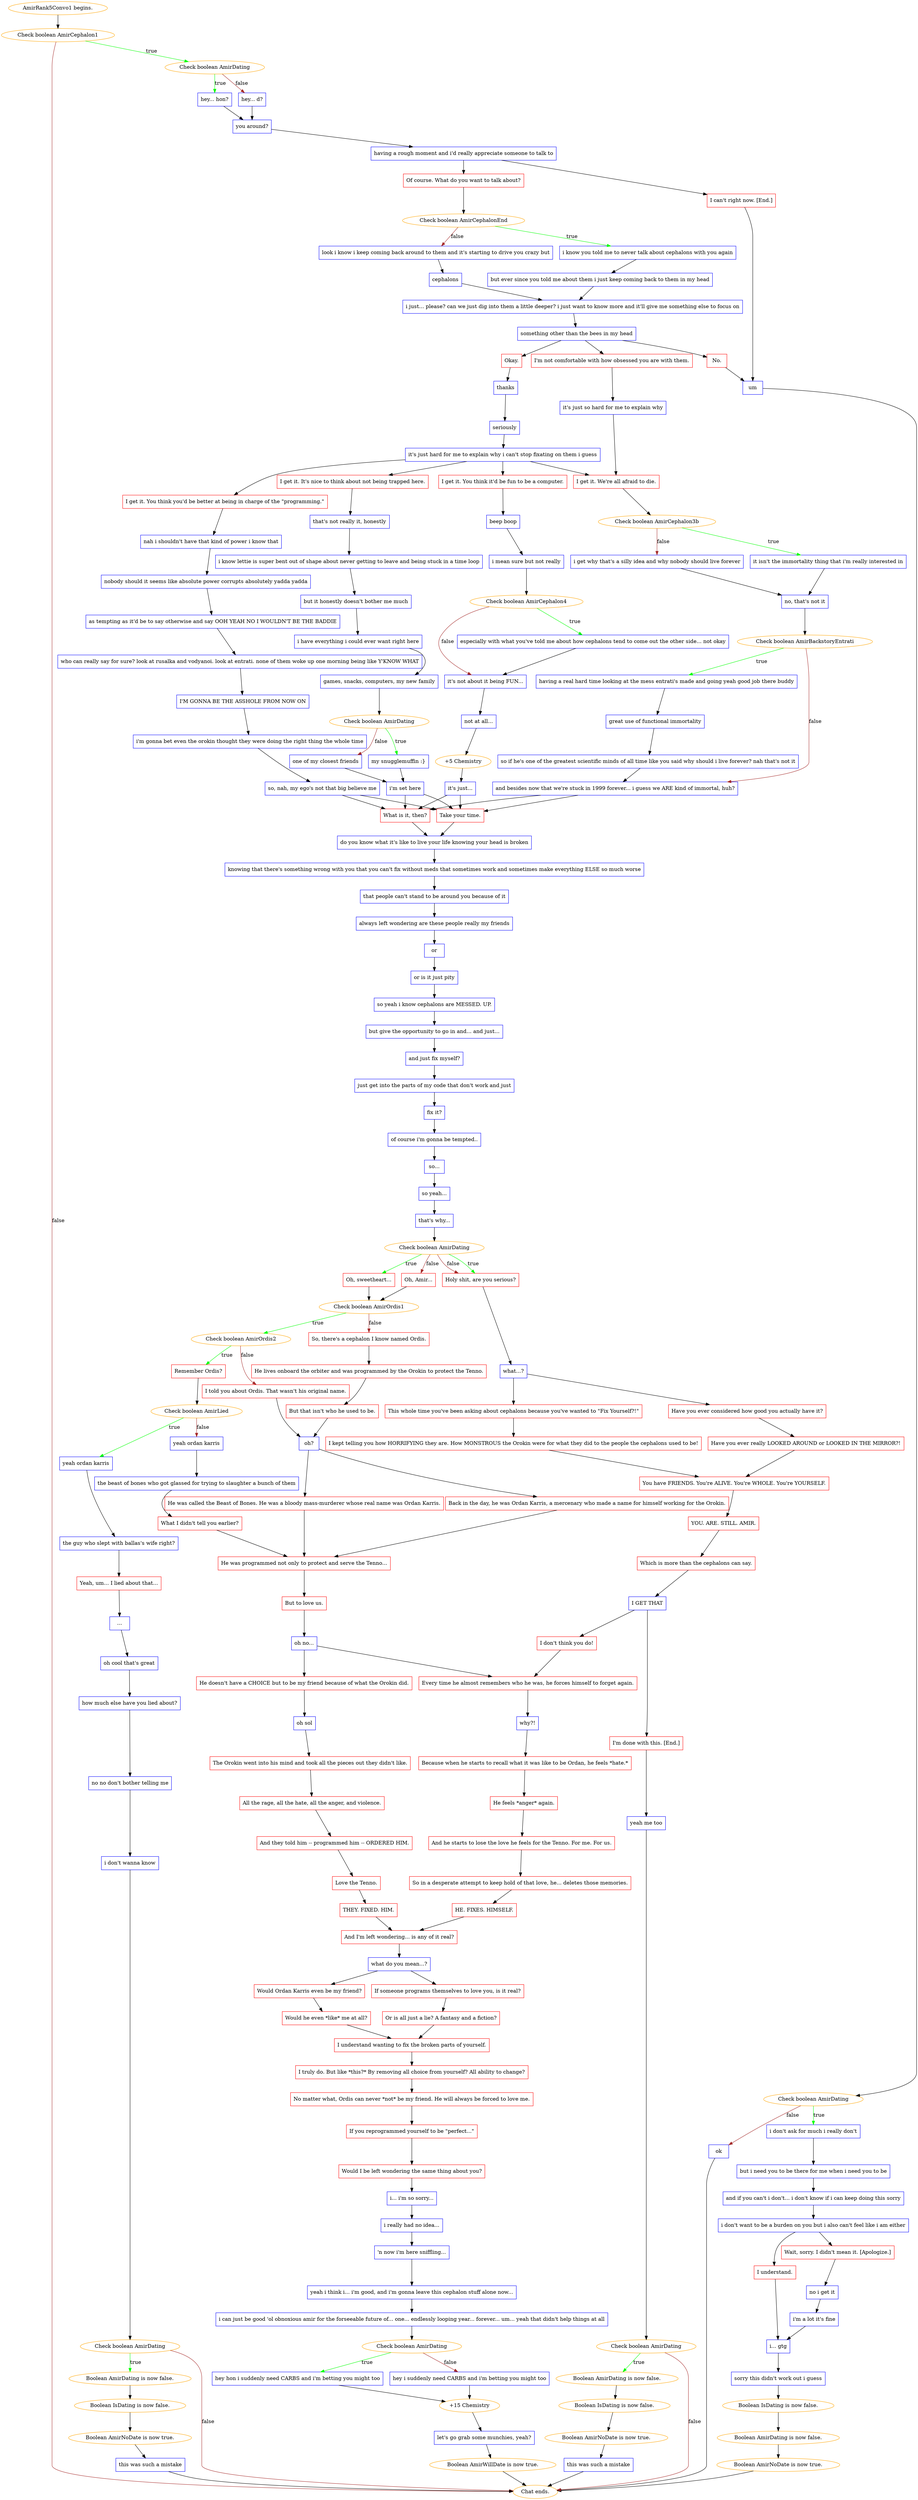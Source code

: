 digraph {
	"AmirRank5Convo1 begins." [color=orange];
		"AmirRank5Convo1 begins." -> 2416;
	2416 [label="Check boolean AmirCephalon1",color=orange];
		2416 -> 2417 [label=true,color=green];
		2416 -> "Chat ends." [label=false,color=brown];
	2417 [label="Check boolean AmirDating",color=orange];
		2417 -> 2419 [label=true,color=green];
		2417 -> 2420 [label=false,color=brown];
	"Chat ends." [color=orange];
	2419 [label="hey... hon?",shape=box,color=blue];
		2419 -> 2422;
	2420 [label="hey... d?",shape=box,color=blue];
		2420 -> 2422;
	2422 [label="you around?",shape=box,color=blue];
		2422 -> 2424;
	2424 [label="having a rough moment and i'd really appreciate someone to talk to",shape=box,color=blue];
		2424 -> 2426;
		2424 -> 2427;
	2426 [label="I can't right now. [End.]",shape=box,color=red];
		2426 -> 2438;
	2427 [label="Of course. What do you want to talk about?",shape=box,color=red];
		2427 -> 2428;
	2438 [label="um",shape=box,color=blue];
		2438 -> 2439;
	2428 [label="Check boolean AmirCephalonEnd",color=orange];
		2428 -> 2430 [label=true,color=green];
		2428 -> 2429 [label=false,color=brown];
	2439 [label="Check boolean AmirDating",color=orange];
		2439 -> 2440 [label=true,color=green];
		2439 -> 2441 [label=false,color=brown];
	2430 [label="i know you told me to never talk about cephalons with you again",shape=box,color=blue];
		2430 -> 2431;
	2429 [label="look i know i keep coming back around to them and it's starting to drive you crazy but",shape=box,color=blue];
		2429 -> 2432;
	2440 [label="i don't ask for much i really don't",shape=box,color=blue];
		2440 -> 2444;
	2441 [label="ok",shape=box,color=blue];
		2441 -> "Chat ends.";
	2431 [label="but ever since you told me about them i just keep coming back to them in my head",shape=box,color=blue];
		2431 -> 2433;
	2432 [label="cephalons",shape=box,color=blue];
		2432 -> 2433;
	2444 [label="but i need you to be there for me when i need you to be",shape=box,color=blue];
		2444 -> 2445;
	2433 [label="i just... please? can we just dig into them a little deeper? i just want to know more and it'll give me something else to focus on",shape=box,color=blue];
		2433 -> 2434;
	2445 [label="and if you can't i don't... i don't know if i can keep doing this sorry",shape=box,color=blue];
		2445 -> 2446;
	2434 [label="something other than the bees in my head",shape=box,color=blue];
		2434 -> 2435;
		2434 -> 2436;
		2434 -> 2437;
	2446 [label="i don't want to be a burden on you but i also can't feel like i am either",shape=box,color=blue];
		2446 -> 2447;
		2446 -> 2448;
	2435 [label="No.",shape=box,color=red];
		2435 -> 2438;
	2436 [label="Okay.",shape=box,color=red];
		2436 -> 2457;
	2437 [label="I'm not comfortable with how obsessed you are with them.",shape=box,color=red];
		2437 -> 2464;
	2447 [label="I understand.",shape=box,color=red];
		2447 -> 2451;
	2448 [label="Wait, sorry. I didn't mean it. [Apologize.]",shape=box,color=red];
		2448 -> 2449;
	2457 [label="thanks",shape=box,color=blue];
		2457 -> 2458;
	2464 [label="it's just so hard for me to explain why",shape=box,color=blue];
		2464 -> 2460;
	2451 [label="i... gtg",shape=box,color=blue];
		2451 -> 2452;
	2449 [label="no i get it",shape=box,color=blue];
		2449 -> 2450;
	2458 [label="seriously",shape=box,color=blue];
		2458 -> 2459;
	2460 [label="I get it. We're all afraid to die.",shape=box,color=red];
		2460 -> 2465;
	2452 [label="sorry this didn't work out i guess",shape=box,color=blue];
		2452 -> "/EE/Types/Engine/ResetBooleanDialogueNode:IsDating:/EE/Types/Engine/ResetBooleanDialogueNode:AmirDating:/EE/Types/Engine/SetBooleanDialogueNode:AmirNoDate:Chat ends.";
	2450 [label="i'm a lot it's fine",shape=box,color=blue];
		2450 -> 2451;
	2459 [label="it's just hard for me to explain why i can't stop fixating on them i guess",shape=box,color=blue];
		2459 -> 2460;
		2459 -> 2461;
		2459 -> 2462;
		2459 -> 2463;
	2465 [label="Check boolean AmirCephalon3b",color=orange];
		2465 -> 2466 [label=true,color=green];
		2465 -> 2467 [label=false,color=brown];
	"/EE/Types/Engine/ResetBooleanDialogueNode:IsDating:/EE/Types/Engine/ResetBooleanDialogueNode:AmirDating:/EE/Types/Engine/SetBooleanDialogueNode:AmirNoDate:Chat ends." [label="Boolean IsDating is now false.",color=orange];
		"/EE/Types/Engine/ResetBooleanDialogueNode:IsDating:/EE/Types/Engine/ResetBooleanDialogueNode:AmirDating:/EE/Types/Engine/SetBooleanDialogueNode:AmirNoDate:Chat ends." -> "/EE/Types/Engine/ResetBooleanDialogueNode:AmirDating:/EE/Types/Engine/SetBooleanDialogueNode:AmirNoDate:Chat ends.";
	2461 [label="I get it. It's nice to think about not being trapped here.",shape=box,color=red];
		2461 -> 2474;
	2462 [label="I get it. You think you'd be better at being in charge of the \"programming.\"",shape=box,color=red];
		2462 -> 2484;
	2463 [label="I get it. You think it'd be fun to be a computer.",shape=box,color=red];
		2463 -> 2491;
	2466 [label="it isn't the immortality thing that i'm really interested in",shape=box,color=blue];
		2466 -> 2468;
	2467 [label="i get why that's a silly idea and why nobody should live forever",shape=box,color=blue];
		2467 -> 2468;
	"/EE/Types/Engine/ResetBooleanDialogueNode:AmirDating:/EE/Types/Engine/SetBooleanDialogueNode:AmirNoDate:Chat ends." [label="Boolean AmirDating is now false.",color=orange];
		"/EE/Types/Engine/ResetBooleanDialogueNode:AmirDating:/EE/Types/Engine/SetBooleanDialogueNode:AmirNoDate:Chat ends." -> "/EE/Types/Engine/SetBooleanDialogueNode:AmirNoDate:Chat ends.";
	2474 [label="that's not really it, honestly",shape=box,color=blue];
		2474 -> 2475;
	2484 [label="nah i shouldn't have that kind of power i know that",shape=box,color=blue];
		2484 -> 2485;
	2491 [label="beep boop",shape=box,color=blue];
		2491 -> 2492;
	2468 [label="no, that's not it",shape=box,color=blue];
		2468 -> 2469;
	"/EE/Types/Engine/SetBooleanDialogueNode:AmirNoDate:Chat ends." [label="Boolean AmirNoDate is now true.",color=orange];
		"/EE/Types/Engine/SetBooleanDialogueNode:AmirNoDate:Chat ends." -> "Chat ends.";
	2475 [label="i know lettie is super bent out of shape about never getting to leave and being stuck in a time loop",shape=box,color=blue];
		2475 -> 2476;
	2485 [label="nobody should it seems like absolute power corrupts absolutely yadda yadda",shape=box,color=blue];
		2485 -> 2486;
	2492 [label="i mean sure but not really",shape=box,color=blue];
		2492 -> 2493;
	2469 [label="Check boolean AmirBackstoryEntrati",color=orange];
		2469 -> 2470 [label=true,color=green];
		2469 -> 2473 [label=false,color=brown];
	2476 [label="but it honestly doesn't bother me much",shape=box,color=blue];
		2476 -> 2477;
	2486 [label="as tempting as it'd be to say otherwise and say OOH YEAH NO I WOULDN'T BE THE BADDIE",shape=box,color=blue];
		2486 -> 2487;
	2493 [label="Check boolean AmirCephalon4",color=orange];
		2493 -> 2494 [label=true,color=green];
		2493 -> 2495 [label=false,color=brown];
	2470 [label="having a real hard time looking at the mess entrati's made and going yeah good job there buddy",shape=box,color=blue];
		2470 -> 2471;
	2473 [label="and besides now that we're stuck in 1999 forever... i guess we ARE kind of immortal, huh?",shape=box,color=blue];
		2473 -> 2500;
		2473 -> 2501;
	2477 [label="i have everything i could ever want right here",shape=box,color=blue];
		2477 -> 2478;
	2487 [label="who can really say for sure? look at rusalka and vodyanoi. look at entrati. none of them woke up one morning being like Y'KNOW WHAT",shape=box,color=blue];
		2487 -> 2488;
	2494 [label="especially with what you've told me about how cephalons tend to come out the other side... not okay",shape=box,color=blue];
		2494 -> 2495;
	2495 [label="it's not about it being FUN...",shape=box,color=blue];
		2495 -> 2496;
	2471 [label="great use of functional immortality",shape=box,color=blue];
		2471 -> 2472;
	2500 [label="Take your time.",shape=box,color=red];
		2500 -> 2503;
	2501 [label="What is it, then?",shape=box,color=red];
		2501 -> 2503;
	2478 [label="games, snacks, computers, my new family",shape=box,color=blue];
		2478 -> 2479;
	2488 [label="I'M GONNA BE THE ASSHOLE FROM NOW ON",shape=box,color=blue];
		2488 -> 2489;
	2496 [label="not at all...",shape=box,color=blue];
		2496 -> 2497;
	2472 [label="so if he's one of the greatest scientific minds of all time like you said why should i live forever? nah that's not it",shape=box,color=blue];
		2472 -> 2473;
	2503 [label="do you know what it's like to live your life knowing your head is broken",shape=box,color=blue];
		2503 -> 2504;
	2479 [label="Check boolean AmirDating",color=orange];
		2479 -> 2480 [label=true,color=green];
		2479 -> 2481 [label=false,color=brown];
	2489 [label="i'm gonna bet even the orokin thought they were doing the right thing the whole time",shape=box,color=blue];
		2489 -> 2490;
	2497 [label="+5 Chemistry",color=orange];
		2497 -> 2498;
	2504 [label="knowing that there's something wrong with you that you can't fix without meds that sometimes work and sometimes make everything ELSE so much worse",shape=box,color=blue];
		2504 -> 2505;
	2480 [label="my snugglemuffin :}",shape=box,color=blue];
		2480 -> 2483;
	2481 [label="one of my closest friends",shape=box,color=blue];
		2481 -> 2483;
	2490 [label="so, nah, my ego's not that big believe me",shape=box,color=blue];
		2490 -> 2500;
		2490 -> 2501;
	2498 [label="it's just...",shape=box,color=blue];
		2498 -> 2500;
		2498 -> 2501;
	2505 [label="that people can't stand to be around you because of it",shape=box,color=blue];
		2505 -> 2506;
	2483 [label="i'm set here",shape=box,color=blue];
		2483 -> 2500;
		2483 -> 2501;
	2506 [label="always left wondering are these people really my friends",shape=box,color=blue];
		2506 -> 2507;
	2507 [label="or",shape=box,color=blue];
		2507 -> 2508;
	2508 [label="or is it just pity",shape=box,color=blue];
		2508 -> 2509;
	2509 [label="so yeah i know cephalons are MESSED. UP.",shape=box,color=blue];
		2509 -> 2510;
	2510 [label="but give the opportunity to go in and... and just...",shape=box,color=blue];
		2510 -> 2511;
	2511 [label="and just fix myself?",shape=box,color=blue];
		2511 -> 2512;
	2512 [label="just get into the parts of my code that don't work and just",shape=box,color=blue];
		2512 -> 2513;
	2513 [label="fix it?",shape=box,color=blue];
		2513 -> 2613;
	2613 [label="of course i'm gonna be tempted..",shape=box,color=blue];
		2613 -> 2514;
	2514 [label="so...",shape=box,color=blue];
		2514 -> 2515;
	2515 [label="so yeah...",shape=box,color=blue];
		2515 -> 2516;
	2516 [label="that's why...",shape=box,color=blue];
		2516 -> 2518;
	2518 [label="Check boolean AmirDating",color=orange];
		2518 -> 2519 [label=true,color=green];
		2518 -> 2521 [label=true,color=green];
		2518 -> 2520 [label=false,color=brown];
		2518 -> 2521 [label=false,color=brown];
	2519 [label="Oh, sweetheart...",shape=box,color=red];
		2519 -> 2522;
	2521 [label="Holy shit, are you serious?",shape=box,color=red];
		2521 -> 2595;
	2520 [label="Oh, Amir...",shape=box,color=red];
		2520 -> 2522;
	2522 [label="Check boolean AmirOrdis1",color=orange];
		2522 -> 2523 [label=true,color=green];
		2522 -> 2524 [label=false,color=brown];
	2595 [label="what...?",shape=box,color=blue];
		2595 -> 2596;
		2595 -> 2597;
	2523 [label="Check boolean AmirOrdis2",color=orange];
		2523 -> 2525 [label=true,color=green];
		2523 -> 2546 [label=false,color=brown];
	2524 [label="So, there's a cephalon I know named Ordis.",shape=box,color=red];
		2524 -> 2548;
	2596 [label="This whole time you've been asking about cephalons because you've wanted to \"Fix Yourself?!\"",shape=box,color=red];
		2596 -> 2598;
	2597 [label="Have you ever considered how good you actually have it?",shape=box,color=red];
		2597 -> 2599;
	2525 [label="Remember Ordis?",shape=box,color=red];
		2525 -> 2526;
	2546 [label="I told you about Ordis. That wasn't his original name.",shape=box,color=red];
		2546 -> 2547;
	2548 [label="He lives onboard the orbiter and was programmed by the Orokin to protect the Tenno.",shape=box,color=red];
		2548 -> 2549;
	2598 [label="I kept telling you how HORRIFYING they are. How MONSTROUS the Orokin were for what they did to the people the cephalons used to be!",shape=box,color=red];
		2598 -> 2600;
	2599 [label="Have you ever really LOOKED AROUND or LOOKED IN THE MIRROR?!",shape=box,color=red];
		2599 -> 2600;
	2526 [label="Check boolean AmirLied",color=orange];
		2526 -> 2527 [label=true,color=green];
		2526 -> 2528 [label=false,color=brown];
	2547 [label="oh?",shape=box,color=blue];
		2547 -> 2550;
		2547 -> 2551;
	2549 [label="But that isn't who he used to be.",shape=box,color=red];
		2549 -> 2547;
	2600 [label="You have FRIENDS. You're ALIVE. You're WHOLE. You're YOURSELF.",shape=box,color=red];
		2600 -> 2610;
	2527 [label="yeah ordan karris",shape=box,color=blue];
		2527 -> 2529;
	2528 [label="yeah ordan karris",shape=box,color=blue];
		2528 -> 2531;
	2550 [label="He was called the Beast of Bones. He was a bloody mass-murderer whose real name was Ordan Karris.",shape=box,color=red];
		2550 -> 2552;
	2551 [label="Back in the day, he was Ordan Karris, a mercenary who made a name for himself working for the Orokin.",shape=box,color=red];
		2551 -> 2552;
	2610 [label="YOU. ARE. STILL. AMIR.",shape=box,color=red];
		2610 -> 2601;
	2529 [label="the guy who slept with ballas's wife right?",shape=box,color=blue];
		2529 -> 2530;
	2531 [label="the beast of bones who got glassed for trying to slaughter a bunch of them",shape=box,color=blue];
		2531 -> 2545;
	2552 [label="He was programmed not only to protect and serve the Tenno...",shape=box,color=red];
		2552 -> 2553;
	2601 [label="Which is more than the cephalons can say.",shape=box,color=red];
		2601 -> 2602;
	2530 [label="Yeah, um... I lied about that...",shape=box,color=red];
		2530 -> 2532;
	2545 [label="What I didn't tell you earlier?",shape=box,color=red];
		2545 -> 2552;
	2553 [label="But to love us.",shape=box,color=red];
		2553 -> 2554;
	2602 [label="I GET THAT",shape=box,color=blue];
		2602 -> 2604;
		2602 -> 1146;
	2532 [label="...",shape=box,color=blue];
		2532 -> 2533;
	2554 [label="oh no...",shape=box,color=blue];
		2554 -> 2555;
		2554 -> 2556;
	2604 [label="I'm done with this. [End.]",shape=box,color=red];
		2604 -> 2606;
	1146 [label="I don't think you do!",shape=box,color=red];
		1146 -> 2556;
	2533 [label="oh cool that's great",shape=box,color=blue];
		2533 -> 2534;
	2555 [label="He doesn't have a CHOICE but to be my friend because of what the Orokin did.",shape=box,color=red];
		2555 -> 2557;
	2556 [label="Every time he almost remembers who he was, he forces himself to forget again.",shape=box,color=red];
		2556 -> 2558;
	2606 [label="yeah me too",shape=box,color=blue];
		2606 -> 2605;
	2534 [label="how much else have you lied about?",shape=box,color=blue];
		2534 -> 2535;
	2557 [label="oh sol",shape=box,color=blue];
		2557 -> 2559;
	2558 [label="why?!",shape=box,color=blue];
		2558 -> 2560;
	2605 [label="Check boolean AmirDating",color=orange];
		2605 -> "/EE/Types/Engine/ResetBooleanDialogueNode:AmirDating:/EE/Types/Engine/ResetBooleanDialogueNode:IsDating:/EE/Types/Engine/SetBooleanDialogueNode:AmirNoDate:2611" [label=true,color=green];
		2605 -> "Chat ends." [label=false,color=brown];
	2535 [label="no no don't bother telling me",shape=box,color=blue];
		2535 -> 2536;
	2559 [label="The Orokin went into his mind and took all the pieces out they didn't like.",shape=box,color=red];
		2559 -> 2561;
	2560 [label="Because when he starts to recall what it was like to be Ordan, he feels *hate.*",shape=box,color=red];
		2560 -> 2562;
	"/EE/Types/Engine/ResetBooleanDialogueNode:AmirDating:/EE/Types/Engine/ResetBooleanDialogueNode:IsDating:/EE/Types/Engine/SetBooleanDialogueNode:AmirNoDate:2611" [label="Boolean AmirDating is now false.",color=orange];
		"/EE/Types/Engine/ResetBooleanDialogueNode:AmirDating:/EE/Types/Engine/ResetBooleanDialogueNode:IsDating:/EE/Types/Engine/SetBooleanDialogueNode:AmirNoDate:2611" -> "/EE/Types/Engine/ResetBooleanDialogueNode:IsDating:/EE/Types/Engine/SetBooleanDialogueNode:AmirNoDate:2611";
	2536 [label="i don't wanna know",shape=box,color=blue];
		2536 -> 2537;
	2561 [label="All the rage, all the hate, all the anger, and violence.",shape=box,color=red];
		2561 -> 2563;
	2562 [label="He feels *anger* again.",shape=box,color=red];
		2562 -> 2564;
	"/EE/Types/Engine/ResetBooleanDialogueNode:IsDating:/EE/Types/Engine/SetBooleanDialogueNode:AmirNoDate:2611" [label="Boolean IsDating is now false.",color=orange];
		"/EE/Types/Engine/ResetBooleanDialogueNode:IsDating:/EE/Types/Engine/SetBooleanDialogueNode:AmirNoDate:2611" -> "/EE/Types/Engine/SetBooleanDialogueNode:AmirNoDate:2611";
	2537 [label="Check boolean AmirDating",color=orange];
		2537 -> "/EE/Types/Engine/ResetBooleanDialogueNode:AmirDating:/EE/Types/Engine/ResetBooleanDialogueNode:IsDating:/EE/Types/Engine/SetBooleanDialogueNode:AmirNoDate:2542" [label=true,color=green];
		2537 -> "Chat ends." [label=false,color=brown];
	2563 [label="And they told him -- programmed him -- ORDERED HIM.",shape=box,color=red];
		2563 -> 2565;
	2564 [label="And he starts to lose the love he feels for the Tenno. For me. For us.",shape=box,color=red];
		2564 -> 2566;
	"/EE/Types/Engine/SetBooleanDialogueNode:AmirNoDate:2611" [label="Boolean AmirNoDate is now true.",color=orange];
		"/EE/Types/Engine/SetBooleanDialogueNode:AmirNoDate:2611" -> 2611;
	"/EE/Types/Engine/ResetBooleanDialogueNode:AmirDating:/EE/Types/Engine/ResetBooleanDialogueNode:IsDating:/EE/Types/Engine/SetBooleanDialogueNode:AmirNoDate:2542" [label="Boolean AmirDating is now false.",color=orange];
		"/EE/Types/Engine/ResetBooleanDialogueNode:AmirDating:/EE/Types/Engine/ResetBooleanDialogueNode:IsDating:/EE/Types/Engine/SetBooleanDialogueNode:AmirNoDate:2542" -> "/EE/Types/Engine/ResetBooleanDialogueNode:IsDating:/EE/Types/Engine/SetBooleanDialogueNode:AmirNoDate:2542";
	2565 [label="Love the Tenno.",shape=box,color=red];
		2565 -> 2567;
	2566 [label="So in a desperate attempt to keep hold of that love, he... deletes those memories.",shape=box,color=red];
		2566 -> 2568;
	2611 [label="this was such a mistake",shape=box,color=blue];
		2611 -> "Chat ends.";
	"/EE/Types/Engine/ResetBooleanDialogueNode:IsDating:/EE/Types/Engine/SetBooleanDialogueNode:AmirNoDate:2542" [label="Boolean IsDating is now false.",color=orange];
		"/EE/Types/Engine/ResetBooleanDialogueNode:IsDating:/EE/Types/Engine/SetBooleanDialogueNode:AmirNoDate:2542" -> "/EE/Types/Engine/SetBooleanDialogueNode:AmirNoDate:2542";
	2567 [label="THEY. FIXED. HIM.",shape=box,color=red];
		2567 -> 2569;
	2568 [label="HE. FIXES. HIMSELF.",shape=box,color=red];
		2568 -> 2569;
	"/EE/Types/Engine/SetBooleanDialogueNode:AmirNoDate:2542" [label="Boolean AmirNoDate is now true.",color=orange];
		"/EE/Types/Engine/SetBooleanDialogueNode:AmirNoDate:2542" -> 2542;
	2569 [label="And I'm left wondering... is any of it real?",shape=box,color=red];
		2569 -> 2570;
	2542 [label="this was such a mistake",shape=box,color=blue];
		2542 -> "Chat ends.";
	2570 [label="what do you mean...?",shape=box,color=blue];
		2570 -> 2571;
		2570 -> 2572;
	2571 [label="Would Ordan Karris even be my friend?",shape=box,color=red];
		2571 -> 2574;
	2572 [label="If someone programs themselves to love you, is it real?",shape=box,color=red];
		2572 -> 2575;
	2574 [label="Would he even *like* me at all?",shape=box,color=red];
		2574 -> 2576;
	2575 [label="Or is all just a lie? A fantasy and a fiction?",shape=box,color=red];
		2575 -> 2576;
	2576 [label="I understand wanting to fix the broken parts of yourself.",shape=box,color=red];
		2576 -> 2577;
	2577 [label="I truly do. But like *this?* By removing all choice from yourself? All ability to change?",shape=box,color=red];
		2577 -> 2578;
	2578 [label="No matter what, Ordis can never *not* be my friend. He will always be forced to love me.",shape=box,color=red];
		2578 -> 2579;
	2579 [label="If you reprogrammed yourself to be \"perfect...\"",shape=box,color=red];
		2579 -> 2580;
	2580 [label="Would I be left wondering the same thing about you?",shape=box,color=red];
		2580 -> 2581;
	2581 [label="i... i'm so sorry...",shape=box,color=blue];
		2581 -> 2582;
	2582 [label="i really had no idea...",shape=box,color=blue];
		2582 -> 2583;
	2583 [label="'n now i'm here sniffling...",shape=box,color=blue];
		2583 -> 2584;
	2584 [label="yeah i think i... i'm good, and i'm gonna leave this cephalon stuff alone now...",shape=box,color=blue];
		2584 -> 2585;
	2585 [label="i can just be good 'ol obnoxious amir for the forseeable future of... one... endlessly looping year... forever... um... yeah that didn't help things at all",shape=box,color=blue];
		2585 -> 2586;
	2586 [label="Check boolean AmirDating",color=orange];
		2586 -> 2587 [label=true,color=green];
		2586 -> 2588 [label=false,color=brown];
	2587 [label="hey hon i suddenly need CARBS and i'm betting you might too",shape=box,color=blue];
		2587 -> 2591;
	2588 [label="hey i suddenly need CARBS and i'm betting you might too",shape=box,color=blue];
		2588 -> 2591;
	2591 [label="+15 Chemistry",color=orange];
		2591 -> 2590;
	2590 [label="let's go grab some munchies, yeah?",shape=box,color=blue];
		2590 -> "/EE/Types/Engine/SetBooleanDialogueNode:AmirWillDate:Chat ends.";
	"/EE/Types/Engine/SetBooleanDialogueNode:AmirWillDate:Chat ends." [label="Boolean AmirWillDate is now true.",color=orange];
		"/EE/Types/Engine/SetBooleanDialogueNode:AmirWillDate:Chat ends." -> "Chat ends.";
}